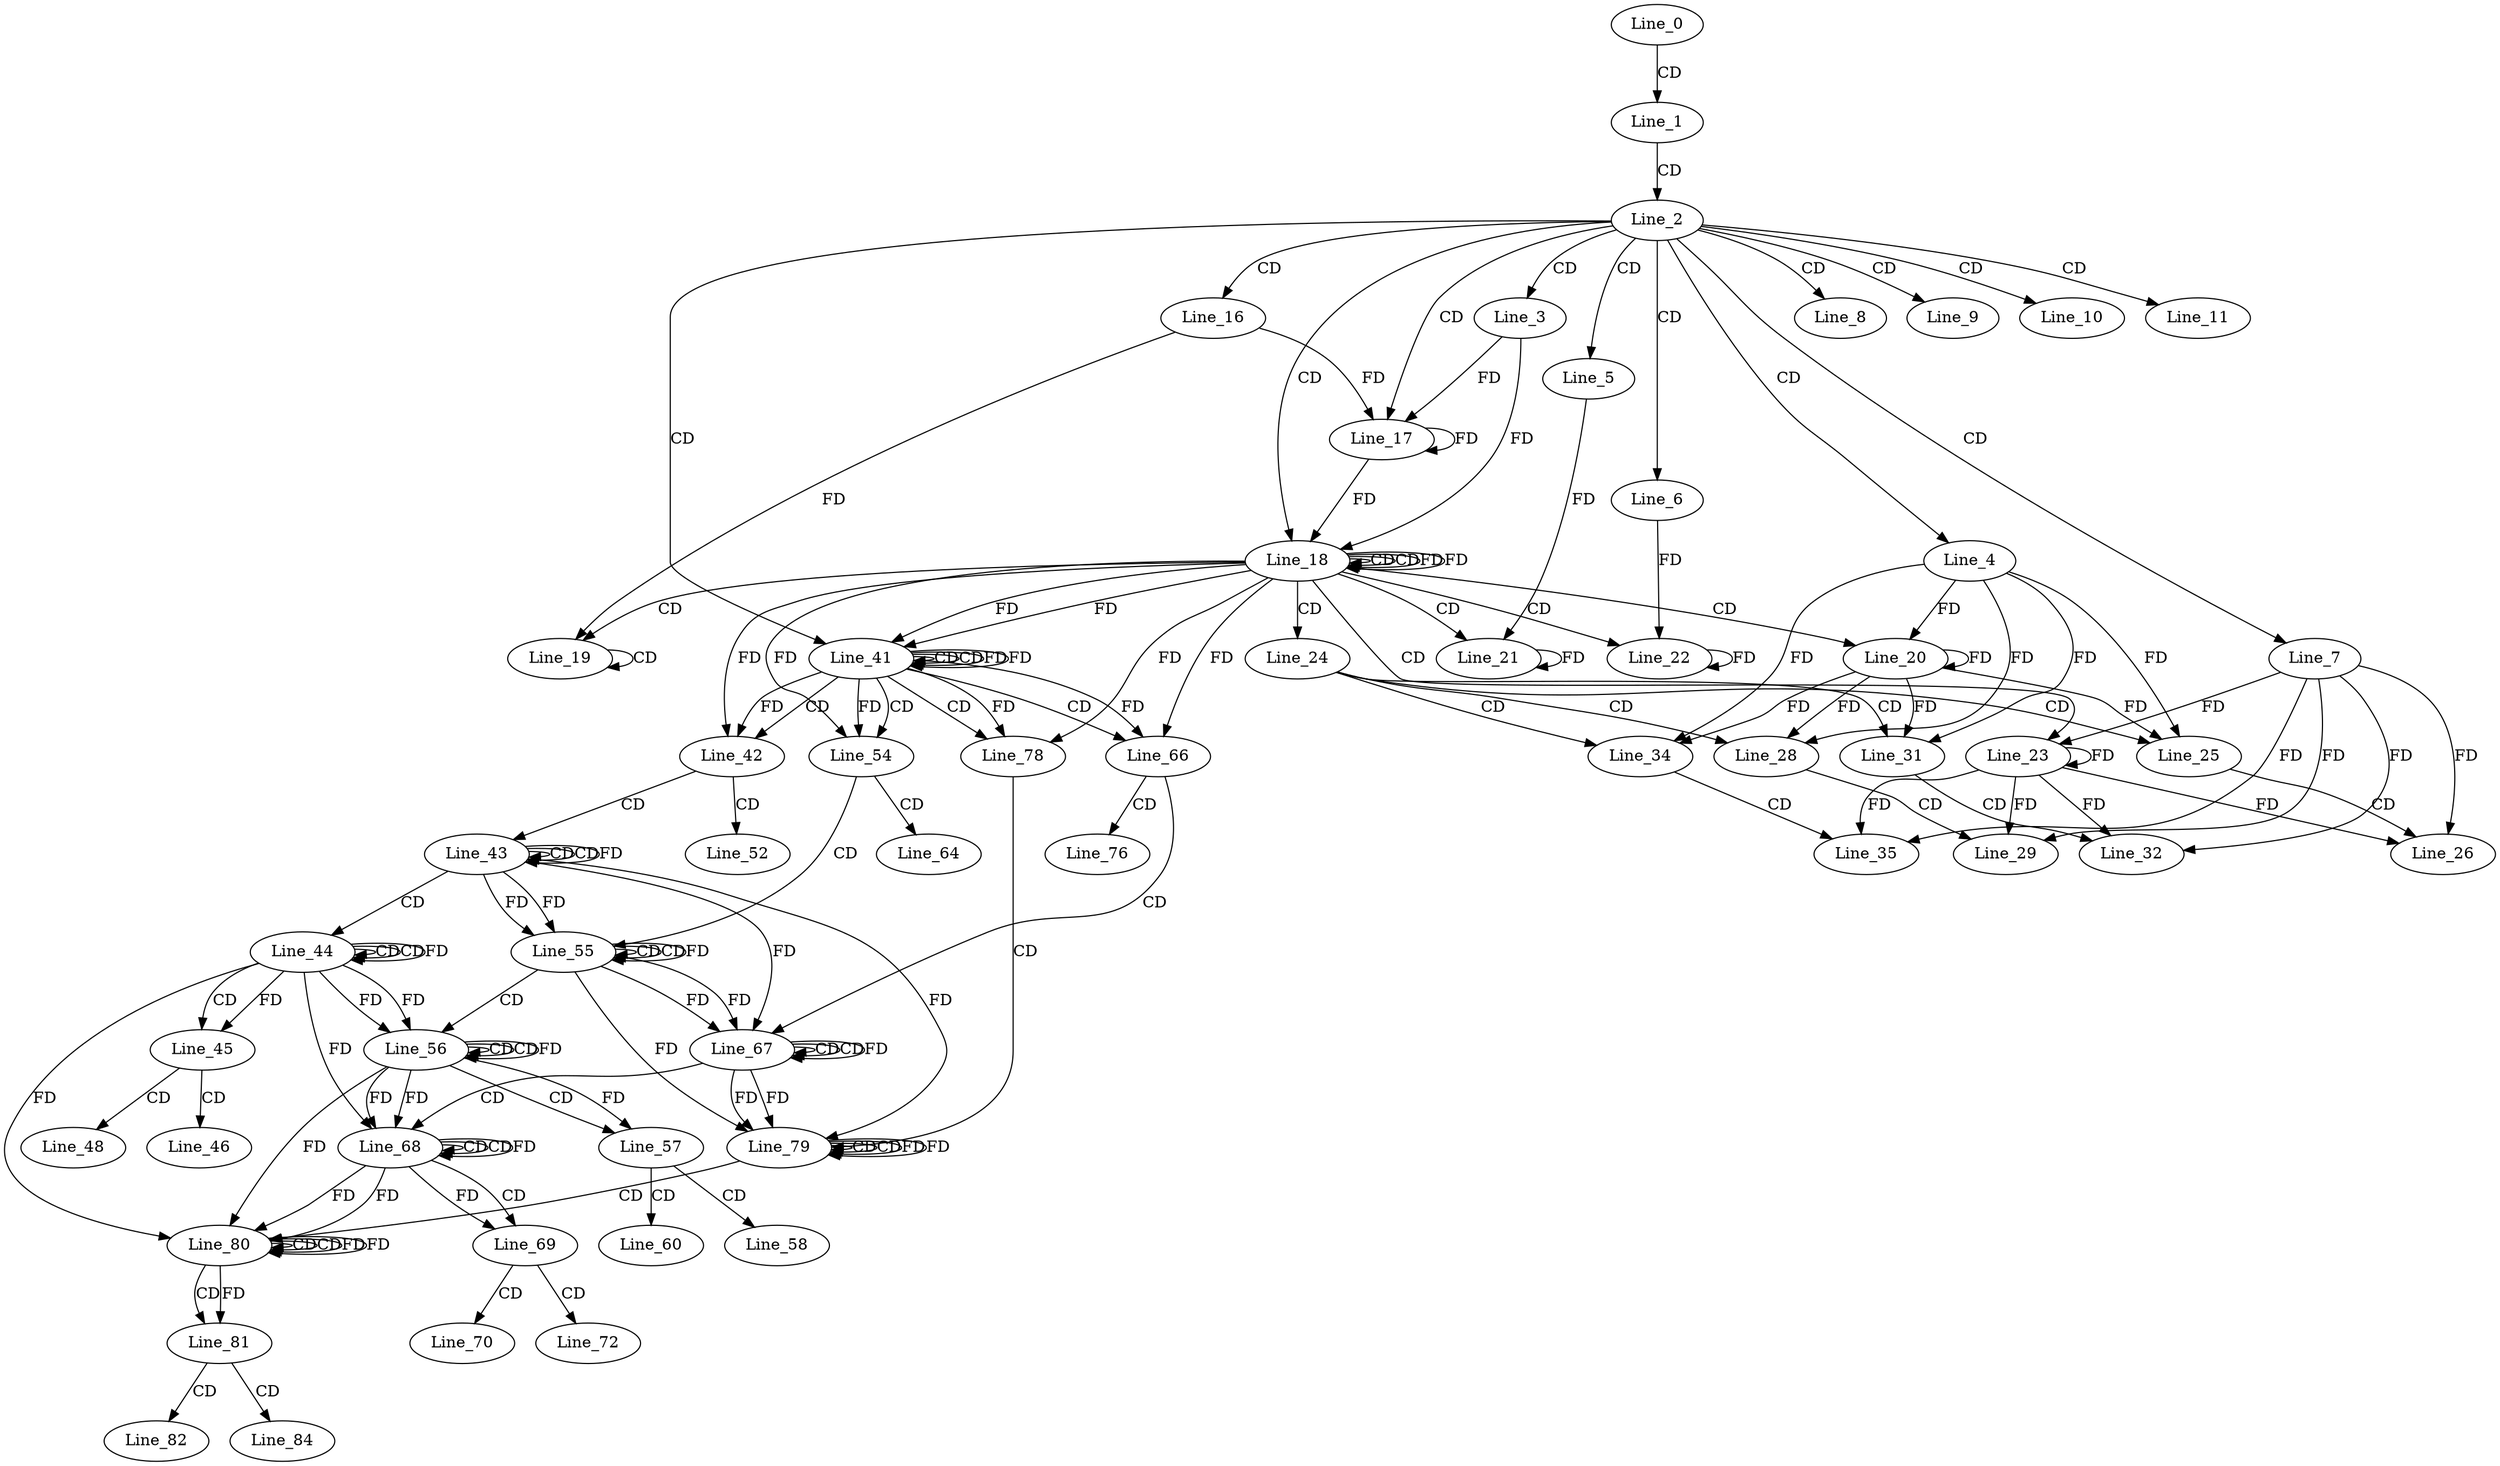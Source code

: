 digraph G {
  Line_0;
  Line_1;
  Line_2;
  Line_3;
  Line_4;
  Line_5;
  Line_6;
  Line_7;
  Line_8;
  Line_9;
  Line_10;
  Line_11;
  Line_16;
  Line_17;
  Line_17;
  Line_17;
  Line_18;
  Line_18;
  Line_18;
  Line_19;
  Line_19;
  Line_19;
  Line_20;
  Line_20;
  Line_21;
  Line_22;
  Line_23;
  Line_23;
  Line_24;
  Line_25;
  Line_26;
  Line_28;
  Line_29;
  Line_31;
  Line_32;
  Line_34;
  Line_35;
  Line_41;
  Line_41;
  Line_41;
  Line_42;
  Line_43;
  Line_43;
  Line_43;
  Line_44;
  Line_44;
  Line_44;
  Line_45;
  Line_46;
  Line_48;
  Line_52;
  Line_54;
  Line_55;
  Line_55;
  Line_55;
  Line_56;
  Line_56;
  Line_56;
  Line_57;
  Line_58;
  Line_60;
  Line_64;
  Line_66;
  Line_67;
  Line_67;
  Line_67;
  Line_68;
  Line_68;
  Line_68;
  Line_69;
  Line_70;
  Line_72;
  Line_76;
  Line_78;
  Line_79;
  Line_79;
  Line_79;
  Line_80;
  Line_80;
  Line_80;
  Line_81;
  Line_82;
  Line_84;
  Line_0 -> Line_1 [ label="CD" ];
  Line_1 -> Line_2 [ label="CD" ];
  Line_2 -> Line_3 [ label="CD" ];
  Line_2 -> Line_4 [ label="CD" ];
  Line_2 -> Line_5 [ label="CD" ];
  Line_2 -> Line_6 [ label="CD" ];
  Line_2 -> Line_7 [ label="CD" ];
  Line_2 -> Line_8 [ label="CD" ];
  Line_2 -> Line_9 [ label="CD" ];
  Line_2 -> Line_10 [ label="CD" ];
  Line_2 -> Line_11 [ label="CD" ];
  Line_2 -> Line_16 [ label="CD" ];
  Line_2 -> Line_17 [ label="CD" ];
  Line_3 -> Line_17 [ label="FD" ];
  Line_17 -> Line_17 [ label="FD" ];
  Line_16 -> Line_17 [ label="FD" ];
  Line_2 -> Line_18 [ label="CD" ];
  Line_18 -> Line_18 [ label="CD" ];
  Line_3 -> Line_18 [ label="FD" ];
  Line_17 -> Line_18 [ label="FD" ];
  Line_18 -> Line_18 [ label="CD" ];
  Line_18 -> Line_18 [ label="FD" ];
  Line_18 -> Line_19 [ label="CD" ];
  Line_19 -> Line_19 [ label="CD" ];
  Line_16 -> Line_19 [ label="FD" ];
  Line_18 -> Line_20 [ label="CD" ];
  Line_20 -> Line_20 [ label="FD" ];
  Line_4 -> Line_20 [ label="FD" ];
  Line_18 -> Line_21 [ label="CD" ];
  Line_21 -> Line_21 [ label="FD" ];
  Line_5 -> Line_21 [ label="FD" ];
  Line_18 -> Line_22 [ label="CD" ];
  Line_22 -> Line_22 [ label="FD" ];
  Line_6 -> Line_22 [ label="FD" ];
  Line_18 -> Line_23 [ label="CD" ];
  Line_23 -> Line_23 [ label="FD" ];
  Line_7 -> Line_23 [ label="FD" ];
  Line_18 -> Line_24 [ label="CD" ];
  Line_24 -> Line_25 [ label="CD" ];
  Line_20 -> Line_25 [ label="FD" ];
  Line_4 -> Line_25 [ label="FD" ];
  Line_25 -> Line_26 [ label="CD" ];
  Line_23 -> Line_26 [ label="FD" ];
  Line_7 -> Line_26 [ label="FD" ];
  Line_24 -> Line_28 [ label="CD" ];
  Line_20 -> Line_28 [ label="FD" ];
  Line_4 -> Line_28 [ label="FD" ];
  Line_28 -> Line_29 [ label="CD" ];
  Line_23 -> Line_29 [ label="FD" ];
  Line_7 -> Line_29 [ label="FD" ];
  Line_24 -> Line_31 [ label="CD" ];
  Line_20 -> Line_31 [ label="FD" ];
  Line_4 -> Line_31 [ label="FD" ];
  Line_31 -> Line_32 [ label="CD" ];
  Line_23 -> Line_32 [ label="FD" ];
  Line_7 -> Line_32 [ label="FD" ];
  Line_24 -> Line_34 [ label="CD" ];
  Line_20 -> Line_34 [ label="FD" ];
  Line_4 -> Line_34 [ label="FD" ];
  Line_34 -> Line_35 [ label="CD" ];
  Line_23 -> Line_35 [ label="FD" ];
  Line_7 -> Line_35 [ label="FD" ];
  Line_2 -> Line_41 [ label="CD" ];
  Line_41 -> Line_41 [ label="CD" ];
  Line_18 -> Line_41 [ label="FD" ];
  Line_41 -> Line_41 [ label="CD" ];
  Line_41 -> Line_41 [ label="FD" ];
  Line_18 -> Line_41 [ label="FD" ];
  Line_41 -> Line_42 [ label="CD" ];
  Line_41 -> Line_42 [ label="FD" ];
  Line_18 -> Line_42 [ label="FD" ];
  Line_42 -> Line_43 [ label="CD" ];
  Line_43 -> Line_43 [ label="CD" ];
  Line_43 -> Line_43 [ label="CD" ];
  Line_43 -> Line_43 [ label="FD" ];
  Line_43 -> Line_44 [ label="CD" ];
  Line_44 -> Line_44 [ label="CD" ];
  Line_44 -> Line_44 [ label="CD" ];
  Line_44 -> Line_44 [ label="FD" ];
  Line_44 -> Line_45 [ label="CD" ];
  Line_44 -> Line_45 [ label="FD" ];
  Line_45 -> Line_46 [ label="CD" ];
  Line_45 -> Line_48 [ label="CD" ];
  Line_42 -> Line_52 [ label="CD" ];
  Line_41 -> Line_54 [ label="CD" ];
  Line_41 -> Line_54 [ label="FD" ];
  Line_18 -> Line_54 [ label="FD" ];
  Line_54 -> Line_55 [ label="CD" ];
  Line_55 -> Line_55 [ label="CD" ];
  Line_43 -> Line_55 [ label="FD" ];
  Line_55 -> Line_55 [ label="CD" ];
  Line_55 -> Line_55 [ label="FD" ];
  Line_43 -> Line_55 [ label="FD" ];
  Line_55 -> Line_56 [ label="CD" ];
  Line_56 -> Line_56 [ label="CD" ];
  Line_44 -> Line_56 [ label="FD" ];
  Line_56 -> Line_56 [ label="CD" ];
  Line_56 -> Line_56 [ label="FD" ];
  Line_44 -> Line_56 [ label="FD" ];
  Line_56 -> Line_57 [ label="CD" ];
  Line_56 -> Line_57 [ label="FD" ];
  Line_57 -> Line_58 [ label="CD" ];
  Line_57 -> Line_60 [ label="CD" ];
  Line_54 -> Line_64 [ label="CD" ];
  Line_41 -> Line_66 [ label="CD" ];
  Line_41 -> Line_66 [ label="FD" ];
  Line_18 -> Line_66 [ label="FD" ];
  Line_66 -> Line_67 [ label="CD" ];
  Line_67 -> Line_67 [ label="CD" ];
  Line_55 -> Line_67 [ label="FD" ];
  Line_67 -> Line_67 [ label="CD" ];
  Line_67 -> Line_67 [ label="FD" ];
  Line_55 -> Line_67 [ label="FD" ];
  Line_43 -> Line_67 [ label="FD" ];
  Line_67 -> Line_68 [ label="CD" ];
  Line_68 -> Line_68 [ label="CD" ];
  Line_56 -> Line_68 [ label="FD" ];
  Line_68 -> Line_68 [ label="CD" ];
  Line_68 -> Line_68 [ label="FD" ];
  Line_56 -> Line_68 [ label="FD" ];
  Line_44 -> Line_68 [ label="FD" ];
  Line_68 -> Line_69 [ label="CD" ];
  Line_68 -> Line_69 [ label="FD" ];
  Line_69 -> Line_70 [ label="CD" ];
  Line_69 -> Line_72 [ label="CD" ];
  Line_66 -> Line_76 [ label="CD" ];
  Line_41 -> Line_78 [ label="CD" ];
  Line_41 -> Line_78 [ label="FD" ];
  Line_18 -> Line_78 [ label="FD" ];
  Line_78 -> Line_79 [ label="CD" ];
  Line_79 -> Line_79 [ label="CD" ];
  Line_67 -> Line_79 [ label="FD" ];
  Line_79 -> Line_79 [ label="CD" ];
  Line_79 -> Line_79 [ label="FD" ];
  Line_67 -> Line_79 [ label="FD" ];
  Line_55 -> Line_79 [ label="FD" ];
  Line_43 -> Line_79 [ label="FD" ];
  Line_79 -> Line_80 [ label="CD" ];
  Line_80 -> Line_80 [ label="CD" ];
  Line_68 -> Line_80 [ label="FD" ];
  Line_80 -> Line_80 [ label="CD" ];
  Line_80 -> Line_80 [ label="FD" ];
  Line_68 -> Line_80 [ label="FD" ];
  Line_56 -> Line_80 [ label="FD" ];
  Line_44 -> Line_80 [ label="FD" ];
  Line_80 -> Line_81 [ label="CD" ];
  Line_80 -> Line_81 [ label="FD" ];
  Line_81 -> Line_82 [ label="CD" ];
  Line_81 -> Line_84 [ label="CD" ];
  Line_18 -> Line_18 [ label="FD" ];
  Line_41 -> Line_41 [ label="FD" ];
  Line_79 -> Line_79 [ label="FD" ];
  Line_80 -> Line_80 [ label="FD" ];
}
